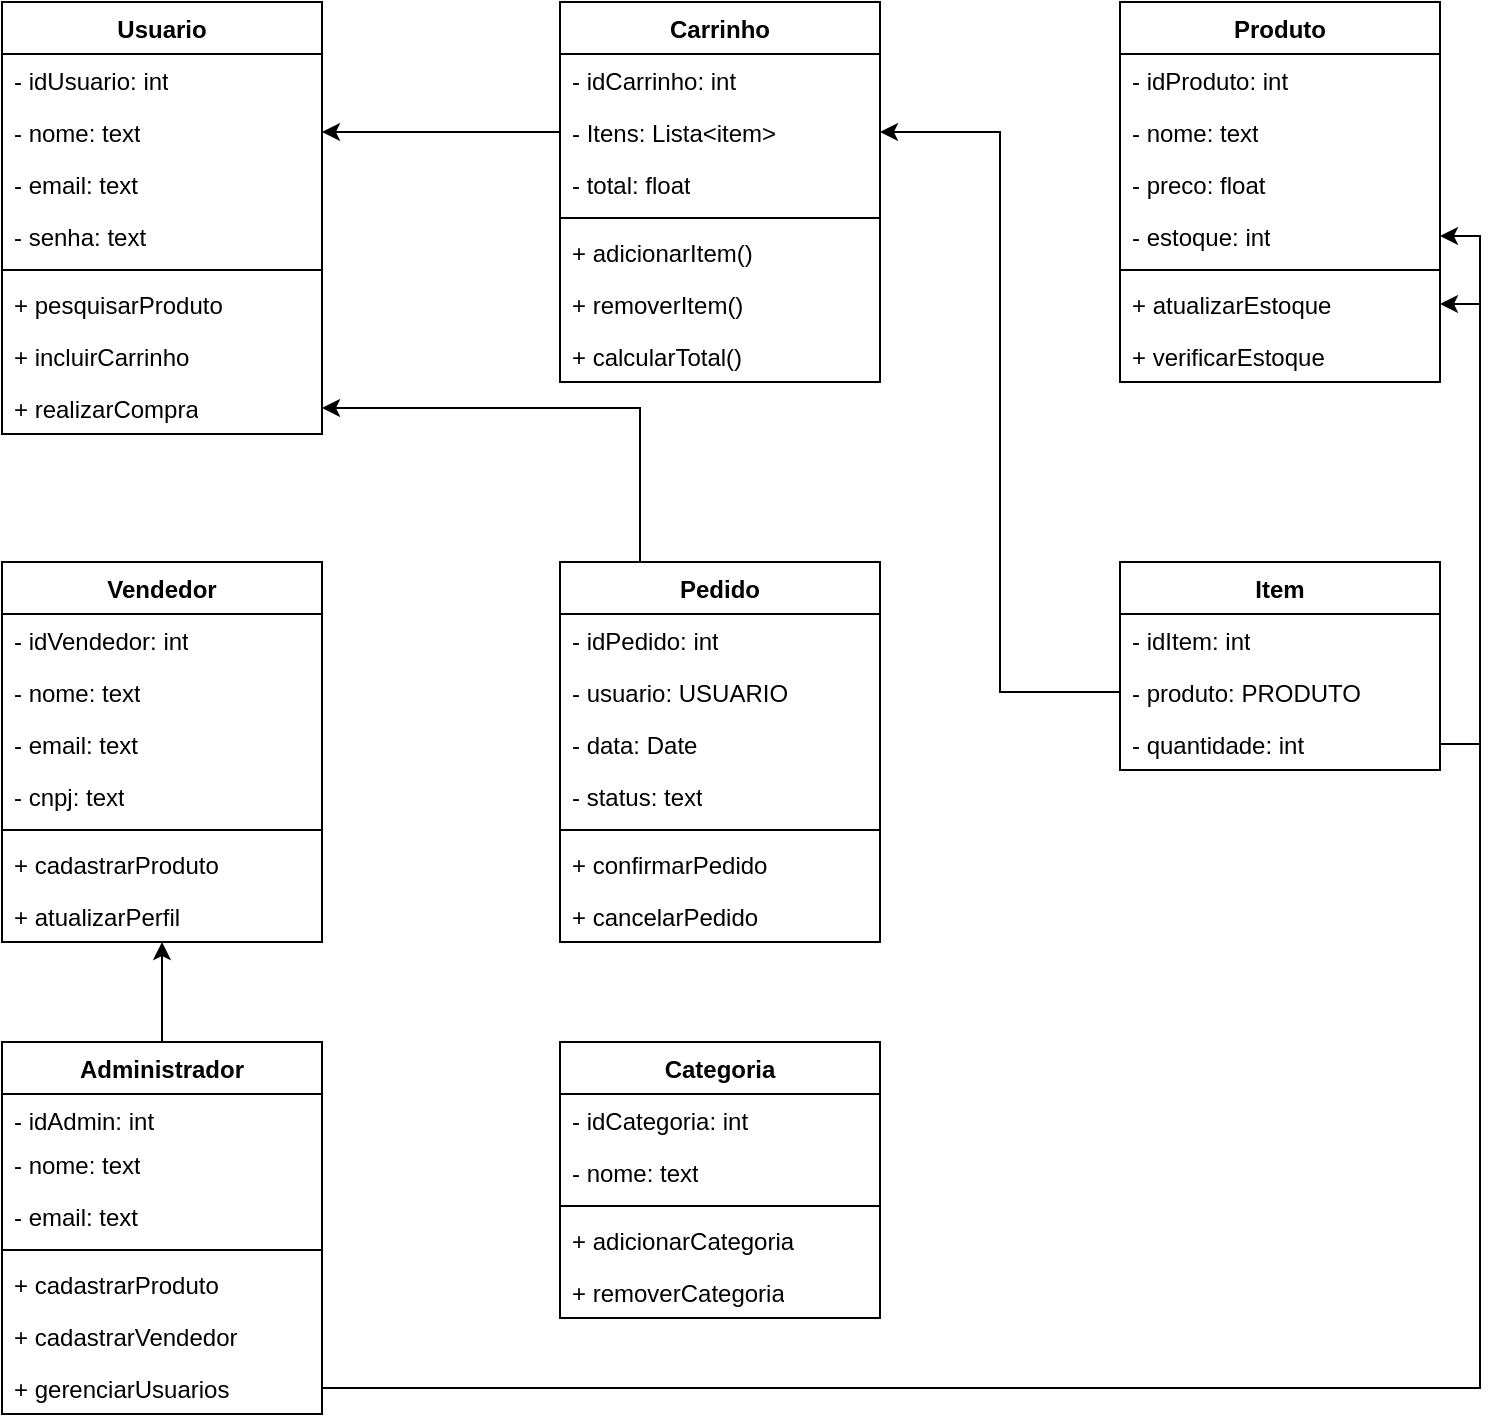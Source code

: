 <mxfile version="26.1.1">
  <diagram id="C5RBs43oDa-KdzZeNtuy" name="Page-1">
    <mxGraphModel dx="1235" dy="614" grid="1" gridSize="10" guides="1" tooltips="1" connect="1" arrows="1" fold="1" page="1" pageScale="1" pageWidth="827" pageHeight="1169" math="0" shadow="0">
      <root>
        <mxCell id="WIyWlLk6GJQsqaUBKTNV-0" />
        <mxCell id="WIyWlLk6GJQsqaUBKTNV-1" parent="WIyWlLk6GJQsqaUBKTNV-0" />
        <mxCell id="o7JjAJMj_yEcqjgKDyZj-0" value="Usuario" style="swimlane;fontStyle=1;align=center;verticalAlign=top;childLayout=stackLayout;horizontal=1;startSize=26;horizontalStack=0;resizeParent=1;resizeParentMax=0;resizeLast=0;collapsible=1;marginBottom=0;whiteSpace=wrap;html=1;" vertex="1" parent="WIyWlLk6GJQsqaUBKTNV-1">
          <mxGeometry x="40" y="40" width="160" height="216" as="geometry" />
        </mxCell>
        <mxCell id="o7JjAJMj_yEcqjgKDyZj-6" value="- idUsuario: int" style="text;strokeColor=none;fillColor=none;align=left;verticalAlign=top;spacingLeft=4;spacingRight=4;overflow=hidden;rotatable=0;points=[[0,0.5],[1,0.5]];portConstraint=eastwest;whiteSpace=wrap;html=1;" vertex="1" parent="o7JjAJMj_yEcqjgKDyZj-0">
          <mxGeometry y="26" width="160" height="26" as="geometry" />
        </mxCell>
        <mxCell id="o7JjAJMj_yEcqjgKDyZj-5" value="- nome: text" style="text;strokeColor=none;fillColor=none;align=left;verticalAlign=top;spacingLeft=4;spacingRight=4;overflow=hidden;rotatable=0;points=[[0,0.5],[1,0.5]];portConstraint=eastwest;whiteSpace=wrap;html=1;" vertex="1" parent="o7JjAJMj_yEcqjgKDyZj-0">
          <mxGeometry y="52" width="160" height="26" as="geometry" />
        </mxCell>
        <mxCell id="o7JjAJMj_yEcqjgKDyZj-4" value="- email: text" style="text;strokeColor=none;fillColor=none;align=left;verticalAlign=top;spacingLeft=4;spacingRight=4;overflow=hidden;rotatable=0;points=[[0,0.5],[1,0.5]];portConstraint=eastwest;whiteSpace=wrap;html=1;" vertex="1" parent="o7JjAJMj_yEcqjgKDyZj-0">
          <mxGeometry y="78" width="160" height="26" as="geometry" />
        </mxCell>
        <mxCell id="o7JjAJMj_yEcqjgKDyZj-1" value="- senha: text" style="text;strokeColor=none;fillColor=none;align=left;verticalAlign=top;spacingLeft=4;spacingRight=4;overflow=hidden;rotatable=0;points=[[0,0.5],[1,0.5]];portConstraint=eastwest;whiteSpace=wrap;html=1;" vertex="1" parent="o7JjAJMj_yEcqjgKDyZj-0">
          <mxGeometry y="104" width="160" height="26" as="geometry" />
        </mxCell>
        <mxCell id="o7JjAJMj_yEcqjgKDyZj-2" value="" style="line;strokeWidth=1;fillColor=none;align=left;verticalAlign=middle;spacingTop=-1;spacingLeft=3;spacingRight=3;rotatable=0;labelPosition=right;points=[];portConstraint=eastwest;strokeColor=inherit;" vertex="1" parent="o7JjAJMj_yEcqjgKDyZj-0">
          <mxGeometry y="130" width="160" height="8" as="geometry" />
        </mxCell>
        <mxCell id="o7JjAJMj_yEcqjgKDyZj-8" value="+ pesquisarProduto" style="text;strokeColor=none;fillColor=none;align=left;verticalAlign=top;spacingLeft=4;spacingRight=4;overflow=hidden;rotatable=0;points=[[0,0.5],[1,0.5]];portConstraint=eastwest;whiteSpace=wrap;html=1;" vertex="1" parent="o7JjAJMj_yEcqjgKDyZj-0">
          <mxGeometry y="138" width="160" height="26" as="geometry" />
        </mxCell>
        <mxCell id="o7JjAJMj_yEcqjgKDyZj-7" value="+ incluirCarrinho" style="text;strokeColor=none;fillColor=none;align=left;verticalAlign=top;spacingLeft=4;spacingRight=4;overflow=hidden;rotatable=0;points=[[0,0.5],[1,0.5]];portConstraint=eastwest;whiteSpace=wrap;html=1;" vertex="1" parent="o7JjAJMj_yEcqjgKDyZj-0">
          <mxGeometry y="164" width="160" height="26" as="geometry" />
        </mxCell>
        <mxCell id="o7JjAJMj_yEcqjgKDyZj-3" value="+ realizarCompra" style="text;strokeColor=none;fillColor=none;align=left;verticalAlign=top;spacingLeft=4;spacingRight=4;overflow=hidden;rotatable=0;points=[[0,0.5],[1,0.5]];portConstraint=eastwest;whiteSpace=wrap;html=1;" vertex="1" parent="o7JjAJMj_yEcqjgKDyZj-0">
          <mxGeometry y="190" width="160" height="26" as="geometry" />
        </mxCell>
        <mxCell id="o7JjAJMj_yEcqjgKDyZj-9" value="Carrinho" style="swimlane;fontStyle=1;align=center;verticalAlign=top;childLayout=stackLayout;horizontal=1;startSize=26;horizontalStack=0;resizeParent=1;resizeParentMax=0;resizeLast=0;collapsible=1;marginBottom=0;whiteSpace=wrap;html=1;" vertex="1" parent="WIyWlLk6GJQsqaUBKTNV-1">
          <mxGeometry x="319" y="40" width="160" height="190" as="geometry" />
        </mxCell>
        <mxCell id="o7JjAJMj_yEcqjgKDyZj-10" value="- idCarrinho: int" style="text;strokeColor=none;fillColor=none;align=left;verticalAlign=top;spacingLeft=4;spacingRight=4;overflow=hidden;rotatable=0;points=[[0,0.5],[1,0.5]];portConstraint=eastwest;whiteSpace=wrap;html=1;" vertex="1" parent="o7JjAJMj_yEcqjgKDyZj-9">
          <mxGeometry y="26" width="160" height="26" as="geometry" />
        </mxCell>
        <mxCell id="o7JjAJMj_yEcqjgKDyZj-11" value="- Itens: Lista&amp;lt;item&amp;gt;" style="text;strokeColor=none;fillColor=none;align=left;verticalAlign=top;spacingLeft=4;spacingRight=4;overflow=hidden;rotatable=0;points=[[0,0.5],[1,0.5]];portConstraint=eastwest;whiteSpace=wrap;html=1;" vertex="1" parent="o7JjAJMj_yEcqjgKDyZj-9">
          <mxGeometry y="52" width="160" height="26" as="geometry" />
        </mxCell>
        <mxCell id="o7JjAJMj_yEcqjgKDyZj-12" value="- total: float" style="text;strokeColor=none;fillColor=none;align=left;verticalAlign=top;spacingLeft=4;spacingRight=4;overflow=hidden;rotatable=0;points=[[0,0.5],[1,0.5]];portConstraint=eastwest;whiteSpace=wrap;html=1;" vertex="1" parent="o7JjAJMj_yEcqjgKDyZj-9">
          <mxGeometry y="78" width="160" height="26" as="geometry" />
        </mxCell>
        <mxCell id="o7JjAJMj_yEcqjgKDyZj-14" value="" style="line;strokeWidth=1;fillColor=none;align=left;verticalAlign=middle;spacingTop=-1;spacingLeft=3;spacingRight=3;rotatable=0;labelPosition=right;points=[];portConstraint=eastwest;strokeColor=inherit;" vertex="1" parent="o7JjAJMj_yEcqjgKDyZj-9">
          <mxGeometry y="104" width="160" height="8" as="geometry" />
        </mxCell>
        <mxCell id="o7JjAJMj_yEcqjgKDyZj-15" value="+ adicionarItem()" style="text;strokeColor=none;fillColor=none;align=left;verticalAlign=top;spacingLeft=4;spacingRight=4;overflow=hidden;rotatable=0;points=[[0,0.5],[1,0.5]];portConstraint=eastwest;whiteSpace=wrap;html=1;" vertex="1" parent="o7JjAJMj_yEcqjgKDyZj-9">
          <mxGeometry y="112" width="160" height="26" as="geometry" />
        </mxCell>
        <mxCell id="o7JjAJMj_yEcqjgKDyZj-16" value="+ removerItem()" style="text;strokeColor=none;fillColor=none;align=left;verticalAlign=top;spacingLeft=4;spacingRight=4;overflow=hidden;rotatable=0;points=[[0,0.5],[1,0.5]];portConstraint=eastwest;whiteSpace=wrap;html=1;" vertex="1" parent="o7JjAJMj_yEcqjgKDyZj-9">
          <mxGeometry y="138" width="160" height="26" as="geometry" />
        </mxCell>
        <mxCell id="o7JjAJMj_yEcqjgKDyZj-17" value="+ calcularTotal()" style="text;strokeColor=none;fillColor=none;align=left;verticalAlign=top;spacingLeft=4;spacingRight=4;overflow=hidden;rotatable=0;points=[[0,0.5],[1,0.5]];portConstraint=eastwest;whiteSpace=wrap;html=1;" vertex="1" parent="o7JjAJMj_yEcqjgKDyZj-9">
          <mxGeometry y="164" width="160" height="26" as="geometry" />
        </mxCell>
        <mxCell id="o7JjAJMj_yEcqjgKDyZj-18" value="Produto" style="swimlane;fontStyle=1;align=center;verticalAlign=top;childLayout=stackLayout;horizontal=1;startSize=26;horizontalStack=0;resizeParent=1;resizeParentMax=0;resizeLast=0;collapsible=1;marginBottom=0;whiteSpace=wrap;html=1;" vertex="1" parent="WIyWlLk6GJQsqaUBKTNV-1">
          <mxGeometry x="599" y="40" width="160" height="190" as="geometry" />
        </mxCell>
        <mxCell id="o7JjAJMj_yEcqjgKDyZj-19" value="- idProduto: int" style="text;strokeColor=none;fillColor=none;align=left;verticalAlign=top;spacingLeft=4;spacingRight=4;overflow=hidden;rotatable=0;points=[[0,0.5],[1,0.5]];portConstraint=eastwest;whiteSpace=wrap;html=1;" vertex="1" parent="o7JjAJMj_yEcqjgKDyZj-18">
          <mxGeometry y="26" width="160" height="26" as="geometry" />
        </mxCell>
        <mxCell id="o7JjAJMj_yEcqjgKDyZj-20" value="- nome: text" style="text;strokeColor=none;fillColor=none;align=left;verticalAlign=top;spacingLeft=4;spacingRight=4;overflow=hidden;rotatable=0;points=[[0,0.5],[1,0.5]];portConstraint=eastwest;whiteSpace=wrap;html=1;" vertex="1" parent="o7JjAJMj_yEcqjgKDyZj-18">
          <mxGeometry y="52" width="160" height="26" as="geometry" />
        </mxCell>
        <mxCell id="o7JjAJMj_yEcqjgKDyZj-21" value="- preco: float" style="text;strokeColor=none;fillColor=none;align=left;verticalAlign=top;spacingLeft=4;spacingRight=4;overflow=hidden;rotatable=0;points=[[0,0.5],[1,0.5]];portConstraint=eastwest;whiteSpace=wrap;html=1;" vertex="1" parent="o7JjAJMj_yEcqjgKDyZj-18">
          <mxGeometry y="78" width="160" height="26" as="geometry" />
        </mxCell>
        <mxCell id="o7JjAJMj_yEcqjgKDyZj-22" value="- estoque: int" style="text;strokeColor=none;fillColor=none;align=left;verticalAlign=top;spacingLeft=4;spacingRight=4;overflow=hidden;rotatable=0;points=[[0,0.5],[1,0.5]];portConstraint=eastwest;whiteSpace=wrap;html=1;" vertex="1" parent="o7JjAJMj_yEcqjgKDyZj-18">
          <mxGeometry y="104" width="160" height="26" as="geometry" />
        </mxCell>
        <mxCell id="o7JjAJMj_yEcqjgKDyZj-23" value="" style="line;strokeWidth=1;fillColor=none;align=left;verticalAlign=middle;spacingTop=-1;spacingLeft=3;spacingRight=3;rotatable=0;labelPosition=right;points=[];portConstraint=eastwest;strokeColor=inherit;" vertex="1" parent="o7JjAJMj_yEcqjgKDyZj-18">
          <mxGeometry y="130" width="160" height="8" as="geometry" />
        </mxCell>
        <mxCell id="o7JjAJMj_yEcqjgKDyZj-24" value="+ atualizarEstoque" style="text;strokeColor=none;fillColor=none;align=left;verticalAlign=top;spacingLeft=4;spacingRight=4;overflow=hidden;rotatable=0;points=[[0,0.5],[1,0.5]];portConstraint=eastwest;whiteSpace=wrap;html=1;" vertex="1" parent="o7JjAJMj_yEcqjgKDyZj-18">
          <mxGeometry y="138" width="160" height="26" as="geometry" />
        </mxCell>
        <mxCell id="o7JjAJMj_yEcqjgKDyZj-25" value="+ verificarEstoque" style="text;strokeColor=none;fillColor=none;align=left;verticalAlign=top;spacingLeft=4;spacingRight=4;overflow=hidden;rotatable=0;points=[[0,0.5],[1,0.5]];portConstraint=eastwest;whiteSpace=wrap;html=1;" vertex="1" parent="o7JjAJMj_yEcqjgKDyZj-18">
          <mxGeometry y="164" width="160" height="26" as="geometry" />
        </mxCell>
        <mxCell id="o7JjAJMj_yEcqjgKDyZj-27" value="Vendedor" style="swimlane;fontStyle=1;align=center;verticalAlign=top;childLayout=stackLayout;horizontal=1;startSize=26;horizontalStack=0;resizeParent=1;resizeParentMax=0;resizeLast=0;collapsible=1;marginBottom=0;whiteSpace=wrap;html=1;" vertex="1" parent="WIyWlLk6GJQsqaUBKTNV-1">
          <mxGeometry x="40" y="320" width="160" height="190" as="geometry" />
        </mxCell>
        <mxCell id="o7JjAJMj_yEcqjgKDyZj-28" value="- idVendedor: int" style="text;strokeColor=none;fillColor=none;align=left;verticalAlign=top;spacingLeft=4;spacingRight=4;overflow=hidden;rotatable=0;points=[[0,0.5],[1,0.5]];portConstraint=eastwest;whiteSpace=wrap;html=1;" vertex="1" parent="o7JjAJMj_yEcqjgKDyZj-27">
          <mxGeometry y="26" width="160" height="26" as="geometry" />
        </mxCell>
        <mxCell id="o7JjAJMj_yEcqjgKDyZj-29" value="- nome: text" style="text;strokeColor=none;fillColor=none;align=left;verticalAlign=top;spacingLeft=4;spacingRight=4;overflow=hidden;rotatable=0;points=[[0,0.5],[1,0.5]];portConstraint=eastwest;whiteSpace=wrap;html=1;" vertex="1" parent="o7JjAJMj_yEcqjgKDyZj-27">
          <mxGeometry y="52" width="160" height="26" as="geometry" />
        </mxCell>
        <mxCell id="o7JjAJMj_yEcqjgKDyZj-30" value="- email: text" style="text;strokeColor=none;fillColor=none;align=left;verticalAlign=top;spacingLeft=4;spacingRight=4;overflow=hidden;rotatable=0;points=[[0,0.5],[1,0.5]];portConstraint=eastwest;whiteSpace=wrap;html=1;" vertex="1" parent="o7JjAJMj_yEcqjgKDyZj-27">
          <mxGeometry y="78" width="160" height="26" as="geometry" />
        </mxCell>
        <mxCell id="o7JjAJMj_yEcqjgKDyZj-31" value="- cnpj: text" style="text;strokeColor=none;fillColor=none;align=left;verticalAlign=top;spacingLeft=4;spacingRight=4;overflow=hidden;rotatable=0;points=[[0,0.5],[1,0.5]];portConstraint=eastwest;whiteSpace=wrap;html=1;" vertex="1" parent="o7JjAJMj_yEcqjgKDyZj-27">
          <mxGeometry y="104" width="160" height="26" as="geometry" />
        </mxCell>
        <mxCell id="o7JjAJMj_yEcqjgKDyZj-32" value="" style="line;strokeWidth=1;fillColor=none;align=left;verticalAlign=middle;spacingTop=-1;spacingLeft=3;spacingRight=3;rotatable=0;labelPosition=right;points=[];portConstraint=eastwest;strokeColor=inherit;" vertex="1" parent="o7JjAJMj_yEcqjgKDyZj-27">
          <mxGeometry y="130" width="160" height="8" as="geometry" />
        </mxCell>
        <mxCell id="o7JjAJMj_yEcqjgKDyZj-33" value="+ cadastrarProduto" style="text;strokeColor=none;fillColor=none;align=left;verticalAlign=top;spacingLeft=4;spacingRight=4;overflow=hidden;rotatable=0;points=[[0,0.5],[1,0.5]];portConstraint=eastwest;whiteSpace=wrap;html=1;" vertex="1" parent="o7JjAJMj_yEcqjgKDyZj-27">
          <mxGeometry y="138" width="160" height="26" as="geometry" />
        </mxCell>
        <mxCell id="o7JjAJMj_yEcqjgKDyZj-34" value="+ atualizarPerfil" style="text;strokeColor=none;fillColor=none;align=left;verticalAlign=top;spacingLeft=4;spacingRight=4;overflow=hidden;rotatable=0;points=[[0,0.5],[1,0.5]];portConstraint=eastwest;whiteSpace=wrap;html=1;" vertex="1" parent="o7JjAJMj_yEcqjgKDyZj-27">
          <mxGeometry y="164" width="160" height="26" as="geometry" />
        </mxCell>
        <mxCell id="o7JjAJMj_yEcqjgKDyZj-36" value="Item" style="swimlane;fontStyle=1;align=center;verticalAlign=top;childLayout=stackLayout;horizontal=1;startSize=26;horizontalStack=0;resizeParent=1;resizeParentMax=0;resizeLast=0;collapsible=1;marginBottom=0;whiteSpace=wrap;html=1;" vertex="1" parent="WIyWlLk6GJQsqaUBKTNV-1">
          <mxGeometry x="599" y="320" width="160" height="104" as="geometry" />
        </mxCell>
        <mxCell id="o7JjAJMj_yEcqjgKDyZj-37" value="- idItem: int" style="text;strokeColor=none;fillColor=none;align=left;verticalAlign=top;spacingLeft=4;spacingRight=4;overflow=hidden;rotatable=0;points=[[0,0.5],[1,0.5]];portConstraint=eastwest;whiteSpace=wrap;html=1;" vertex="1" parent="o7JjAJMj_yEcqjgKDyZj-36">
          <mxGeometry y="26" width="160" height="26" as="geometry" />
        </mxCell>
        <mxCell id="o7JjAJMj_yEcqjgKDyZj-38" value="- produto: PRODUTO" style="text;strokeColor=none;fillColor=none;align=left;verticalAlign=top;spacingLeft=4;spacingRight=4;overflow=hidden;rotatable=0;points=[[0,0.5],[1,0.5]];portConstraint=eastwest;whiteSpace=wrap;html=1;" vertex="1" parent="o7JjAJMj_yEcqjgKDyZj-36">
          <mxGeometry y="52" width="160" height="26" as="geometry" />
        </mxCell>
        <mxCell id="o7JjAJMj_yEcqjgKDyZj-39" value="- quantidade: int" style="text;strokeColor=none;fillColor=none;align=left;verticalAlign=top;spacingLeft=4;spacingRight=4;overflow=hidden;rotatable=0;points=[[0,0.5],[1,0.5]];portConstraint=eastwest;whiteSpace=wrap;html=1;" vertex="1" parent="o7JjAJMj_yEcqjgKDyZj-36">
          <mxGeometry y="78" width="160" height="26" as="geometry" />
        </mxCell>
        <mxCell id="o7JjAJMj_yEcqjgKDyZj-73" style="edgeStyle=orthogonalEdgeStyle;rounded=0;orthogonalLoop=1;jettySize=auto;html=1;exitX=0.25;exitY=0;exitDx=0;exitDy=0;entryX=1;entryY=0.5;entryDx=0;entryDy=0;" edge="1" parent="WIyWlLk6GJQsqaUBKTNV-1" source="o7JjAJMj_yEcqjgKDyZj-44" target="o7JjAJMj_yEcqjgKDyZj-3">
          <mxGeometry relative="1" as="geometry" />
        </mxCell>
        <mxCell id="o7JjAJMj_yEcqjgKDyZj-44" value="Pedido" style="swimlane;fontStyle=1;align=center;verticalAlign=top;childLayout=stackLayout;horizontal=1;startSize=26;horizontalStack=0;resizeParent=1;resizeParentMax=0;resizeLast=0;collapsible=1;marginBottom=0;whiteSpace=wrap;html=1;" vertex="1" parent="WIyWlLk6GJQsqaUBKTNV-1">
          <mxGeometry x="319" y="320" width="160" height="190" as="geometry" />
        </mxCell>
        <mxCell id="o7JjAJMj_yEcqjgKDyZj-45" value="- idPedido: int" style="text;strokeColor=none;fillColor=none;align=left;verticalAlign=top;spacingLeft=4;spacingRight=4;overflow=hidden;rotatable=0;points=[[0,0.5],[1,0.5]];portConstraint=eastwest;whiteSpace=wrap;html=1;" vertex="1" parent="o7JjAJMj_yEcqjgKDyZj-44">
          <mxGeometry y="26" width="160" height="26" as="geometry" />
        </mxCell>
        <mxCell id="o7JjAJMj_yEcqjgKDyZj-46" value="- usuario: USUARIO" style="text;strokeColor=none;fillColor=none;align=left;verticalAlign=top;spacingLeft=4;spacingRight=4;overflow=hidden;rotatable=0;points=[[0,0.5],[1,0.5]];portConstraint=eastwest;whiteSpace=wrap;html=1;" vertex="1" parent="o7JjAJMj_yEcqjgKDyZj-44">
          <mxGeometry y="52" width="160" height="26" as="geometry" />
        </mxCell>
        <mxCell id="o7JjAJMj_yEcqjgKDyZj-47" value="- data: Date" style="text;strokeColor=none;fillColor=none;align=left;verticalAlign=top;spacingLeft=4;spacingRight=4;overflow=hidden;rotatable=0;points=[[0,0.5],[1,0.5]];portConstraint=eastwest;whiteSpace=wrap;html=1;" vertex="1" parent="o7JjAJMj_yEcqjgKDyZj-44">
          <mxGeometry y="78" width="160" height="26" as="geometry" />
        </mxCell>
        <mxCell id="o7JjAJMj_yEcqjgKDyZj-48" value="- status: text" style="text;strokeColor=none;fillColor=none;align=left;verticalAlign=top;spacingLeft=4;spacingRight=4;overflow=hidden;rotatable=0;points=[[0,0.5],[1,0.5]];portConstraint=eastwest;whiteSpace=wrap;html=1;" vertex="1" parent="o7JjAJMj_yEcqjgKDyZj-44">
          <mxGeometry y="104" width="160" height="26" as="geometry" />
        </mxCell>
        <mxCell id="o7JjAJMj_yEcqjgKDyZj-49" value="" style="line;strokeWidth=1;fillColor=none;align=left;verticalAlign=middle;spacingTop=-1;spacingLeft=3;spacingRight=3;rotatable=0;labelPosition=right;points=[];portConstraint=eastwest;strokeColor=inherit;" vertex="1" parent="o7JjAJMj_yEcqjgKDyZj-44">
          <mxGeometry y="130" width="160" height="8" as="geometry" />
        </mxCell>
        <mxCell id="o7JjAJMj_yEcqjgKDyZj-50" value="+ confirmarPedido" style="text;strokeColor=none;fillColor=none;align=left;verticalAlign=top;spacingLeft=4;spacingRight=4;overflow=hidden;rotatable=0;points=[[0,0.5],[1,0.5]];portConstraint=eastwest;whiteSpace=wrap;html=1;" vertex="1" parent="o7JjAJMj_yEcqjgKDyZj-44">
          <mxGeometry y="138" width="160" height="26" as="geometry" />
        </mxCell>
        <mxCell id="o7JjAJMj_yEcqjgKDyZj-51" value="+ cancelarPedido" style="text;strokeColor=none;fillColor=none;align=left;verticalAlign=top;spacingLeft=4;spacingRight=4;overflow=hidden;rotatable=0;points=[[0,0.5],[1,0.5]];portConstraint=eastwest;whiteSpace=wrap;html=1;" vertex="1" parent="o7JjAJMj_yEcqjgKDyZj-44">
          <mxGeometry y="164" width="160" height="26" as="geometry" />
        </mxCell>
        <mxCell id="o7JjAJMj_yEcqjgKDyZj-75" style="edgeStyle=orthogonalEdgeStyle;rounded=0;orthogonalLoop=1;jettySize=auto;html=1;exitX=0.5;exitY=0;exitDx=0;exitDy=0;entryX=0.5;entryY=1;entryDx=0;entryDy=0;" edge="1" parent="WIyWlLk6GJQsqaUBKTNV-1" source="o7JjAJMj_yEcqjgKDyZj-52" target="o7JjAJMj_yEcqjgKDyZj-27">
          <mxGeometry relative="1" as="geometry" />
        </mxCell>
        <mxCell id="o7JjAJMj_yEcqjgKDyZj-52" value="Administrador" style="swimlane;fontStyle=1;align=center;verticalAlign=top;childLayout=stackLayout;horizontal=1;startSize=26;horizontalStack=0;resizeParent=1;resizeParentMax=0;resizeLast=0;collapsible=1;marginBottom=0;whiteSpace=wrap;html=1;" vertex="1" parent="WIyWlLk6GJQsqaUBKTNV-1">
          <mxGeometry x="40" y="560" width="160" height="186" as="geometry" />
        </mxCell>
        <mxCell id="o7JjAJMj_yEcqjgKDyZj-53" value="- idAdmin: int" style="text;strokeColor=none;fillColor=none;align=left;verticalAlign=top;spacingLeft=4;spacingRight=4;overflow=hidden;rotatable=0;points=[[0,0.5],[1,0.5]];portConstraint=eastwest;whiteSpace=wrap;html=1;" vertex="1" parent="o7JjAJMj_yEcqjgKDyZj-52">
          <mxGeometry y="26" width="160" height="22" as="geometry" />
        </mxCell>
        <mxCell id="o7JjAJMj_yEcqjgKDyZj-54" value="- nome: text" style="text;strokeColor=none;fillColor=none;align=left;verticalAlign=top;spacingLeft=4;spacingRight=4;overflow=hidden;rotatable=0;points=[[0,0.5],[1,0.5]];portConstraint=eastwest;whiteSpace=wrap;html=1;" vertex="1" parent="o7JjAJMj_yEcqjgKDyZj-52">
          <mxGeometry y="48" width="160" height="26" as="geometry" />
        </mxCell>
        <mxCell id="o7JjAJMj_yEcqjgKDyZj-55" value="- email: text" style="text;strokeColor=none;fillColor=none;align=left;verticalAlign=top;spacingLeft=4;spacingRight=4;overflow=hidden;rotatable=0;points=[[0,0.5],[1,0.5]];portConstraint=eastwest;whiteSpace=wrap;html=1;" vertex="1" parent="o7JjAJMj_yEcqjgKDyZj-52">
          <mxGeometry y="74" width="160" height="26" as="geometry" />
        </mxCell>
        <mxCell id="o7JjAJMj_yEcqjgKDyZj-57" value="" style="line;strokeWidth=1;fillColor=none;align=left;verticalAlign=middle;spacingTop=-1;spacingLeft=3;spacingRight=3;rotatable=0;labelPosition=right;points=[];portConstraint=eastwest;strokeColor=inherit;" vertex="1" parent="o7JjAJMj_yEcqjgKDyZj-52">
          <mxGeometry y="100" width="160" height="8" as="geometry" />
        </mxCell>
        <mxCell id="o7JjAJMj_yEcqjgKDyZj-58" value="+ cadastrarProduto" style="text;strokeColor=none;fillColor=none;align=left;verticalAlign=top;spacingLeft=4;spacingRight=4;overflow=hidden;rotatable=0;points=[[0,0.5],[1,0.5]];portConstraint=eastwest;whiteSpace=wrap;html=1;" vertex="1" parent="o7JjAJMj_yEcqjgKDyZj-52">
          <mxGeometry y="108" width="160" height="26" as="geometry" />
        </mxCell>
        <mxCell id="o7JjAJMj_yEcqjgKDyZj-60" value="+ cadastrarVendedor" style="text;strokeColor=none;fillColor=none;align=left;verticalAlign=top;spacingLeft=4;spacingRight=4;overflow=hidden;rotatable=0;points=[[0,0.5],[1,0.5]];portConstraint=eastwest;whiteSpace=wrap;html=1;" vertex="1" parent="o7JjAJMj_yEcqjgKDyZj-52">
          <mxGeometry y="134" width="160" height="26" as="geometry" />
        </mxCell>
        <mxCell id="o7JjAJMj_yEcqjgKDyZj-59" value="+ gerenciarUsuarios" style="text;strokeColor=none;fillColor=none;align=left;verticalAlign=top;spacingLeft=4;spacingRight=4;overflow=hidden;rotatable=0;points=[[0,0.5],[1,0.5]];portConstraint=eastwest;whiteSpace=wrap;html=1;" vertex="1" parent="o7JjAJMj_yEcqjgKDyZj-52">
          <mxGeometry y="160" width="160" height="26" as="geometry" />
        </mxCell>
        <mxCell id="o7JjAJMj_yEcqjgKDyZj-61" value="Categoria" style="swimlane;fontStyle=1;align=center;verticalAlign=top;childLayout=stackLayout;horizontal=1;startSize=26;horizontalStack=0;resizeParent=1;resizeParentMax=0;resizeLast=0;collapsible=1;marginBottom=0;whiteSpace=wrap;html=1;" vertex="1" parent="WIyWlLk6GJQsqaUBKTNV-1">
          <mxGeometry x="319" y="560" width="160" height="138" as="geometry" />
        </mxCell>
        <mxCell id="o7JjAJMj_yEcqjgKDyZj-62" value="- idCategoria: int" style="text;strokeColor=none;fillColor=none;align=left;verticalAlign=top;spacingLeft=4;spacingRight=4;overflow=hidden;rotatable=0;points=[[0,0.5],[1,0.5]];portConstraint=eastwest;whiteSpace=wrap;html=1;" vertex="1" parent="o7JjAJMj_yEcqjgKDyZj-61">
          <mxGeometry y="26" width="160" height="26" as="geometry" />
        </mxCell>
        <mxCell id="o7JjAJMj_yEcqjgKDyZj-63" value="- nome: text" style="text;strokeColor=none;fillColor=none;align=left;verticalAlign=top;spacingLeft=4;spacingRight=4;overflow=hidden;rotatable=0;points=[[0,0.5],[1,0.5]];portConstraint=eastwest;whiteSpace=wrap;html=1;" vertex="1" parent="o7JjAJMj_yEcqjgKDyZj-61">
          <mxGeometry y="52" width="160" height="26" as="geometry" />
        </mxCell>
        <mxCell id="o7JjAJMj_yEcqjgKDyZj-65" value="" style="line;strokeWidth=1;fillColor=none;align=left;verticalAlign=middle;spacingTop=-1;spacingLeft=3;spacingRight=3;rotatable=0;labelPosition=right;points=[];portConstraint=eastwest;strokeColor=inherit;" vertex="1" parent="o7JjAJMj_yEcqjgKDyZj-61">
          <mxGeometry y="78" width="160" height="8" as="geometry" />
        </mxCell>
        <mxCell id="o7JjAJMj_yEcqjgKDyZj-67" value="+ adicionarCategoria" style="text;strokeColor=none;fillColor=none;align=left;verticalAlign=top;spacingLeft=4;spacingRight=4;overflow=hidden;rotatable=0;points=[[0,0.5],[1,0.5]];portConstraint=eastwest;whiteSpace=wrap;html=1;" vertex="1" parent="o7JjAJMj_yEcqjgKDyZj-61">
          <mxGeometry y="86" width="160" height="26" as="geometry" />
        </mxCell>
        <mxCell id="o7JjAJMj_yEcqjgKDyZj-68" value="+ removerCategoria" style="text;strokeColor=none;fillColor=none;align=left;verticalAlign=top;spacingLeft=4;spacingRight=4;overflow=hidden;rotatable=0;points=[[0,0.5],[1,0.5]];portConstraint=eastwest;whiteSpace=wrap;html=1;" vertex="1" parent="o7JjAJMj_yEcqjgKDyZj-61">
          <mxGeometry y="112" width="160" height="26" as="geometry" />
        </mxCell>
        <mxCell id="o7JjAJMj_yEcqjgKDyZj-69" style="edgeStyle=orthogonalEdgeStyle;rounded=0;orthogonalLoop=1;jettySize=auto;html=1;exitX=0;exitY=0.5;exitDx=0;exitDy=0;entryX=1;entryY=0.5;entryDx=0;entryDy=0;" edge="1" parent="WIyWlLk6GJQsqaUBKTNV-1" source="o7JjAJMj_yEcqjgKDyZj-11" target="o7JjAJMj_yEcqjgKDyZj-5">
          <mxGeometry relative="1" as="geometry" />
        </mxCell>
        <mxCell id="o7JjAJMj_yEcqjgKDyZj-70" style="edgeStyle=orthogonalEdgeStyle;rounded=0;orthogonalLoop=1;jettySize=auto;html=1;exitX=0;exitY=0.5;exitDx=0;exitDy=0;entryX=1;entryY=0.5;entryDx=0;entryDy=0;" edge="1" parent="WIyWlLk6GJQsqaUBKTNV-1" source="o7JjAJMj_yEcqjgKDyZj-38" target="o7JjAJMj_yEcqjgKDyZj-11">
          <mxGeometry relative="1" as="geometry" />
        </mxCell>
        <mxCell id="o7JjAJMj_yEcqjgKDyZj-77" style="edgeStyle=orthogonalEdgeStyle;rounded=0;orthogonalLoop=1;jettySize=auto;html=1;exitX=1;exitY=0.5;exitDx=0;exitDy=0;entryX=1;entryY=0.5;entryDx=0;entryDy=0;" edge="1" parent="WIyWlLk6GJQsqaUBKTNV-1" source="o7JjAJMj_yEcqjgKDyZj-59" target="o7JjAJMj_yEcqjgKDyZj-22">
          <mxGeometry relative="1" as="geometry" />
        </mxCell>
        <mxCell id="o7JjAJMj_yEcqjgKDyZj-78" style="edgeStyle=orthogonalEdgeStyle;rounded=0;orthogonalLoop=1;jettySize=auto;html=1;exitX=1;exitY=0.5;exitDx=0;exitDy=0;entryX=1;entryY=0.5;entryDx=0;entryDy=0;" edge="1" parent="WIyWlLk6GJQsqaUBKTNV-1" source="o7JjAJMj_yEcqjgKDyZj-39" target="o7JjAJMj_yEcqjgKDyZj-24">
          <mxGeometry relative="1" as="geometry" />
        </mxCell>
      </root>
    </mxGraphModel>
  </diagram>
</mxfile>
